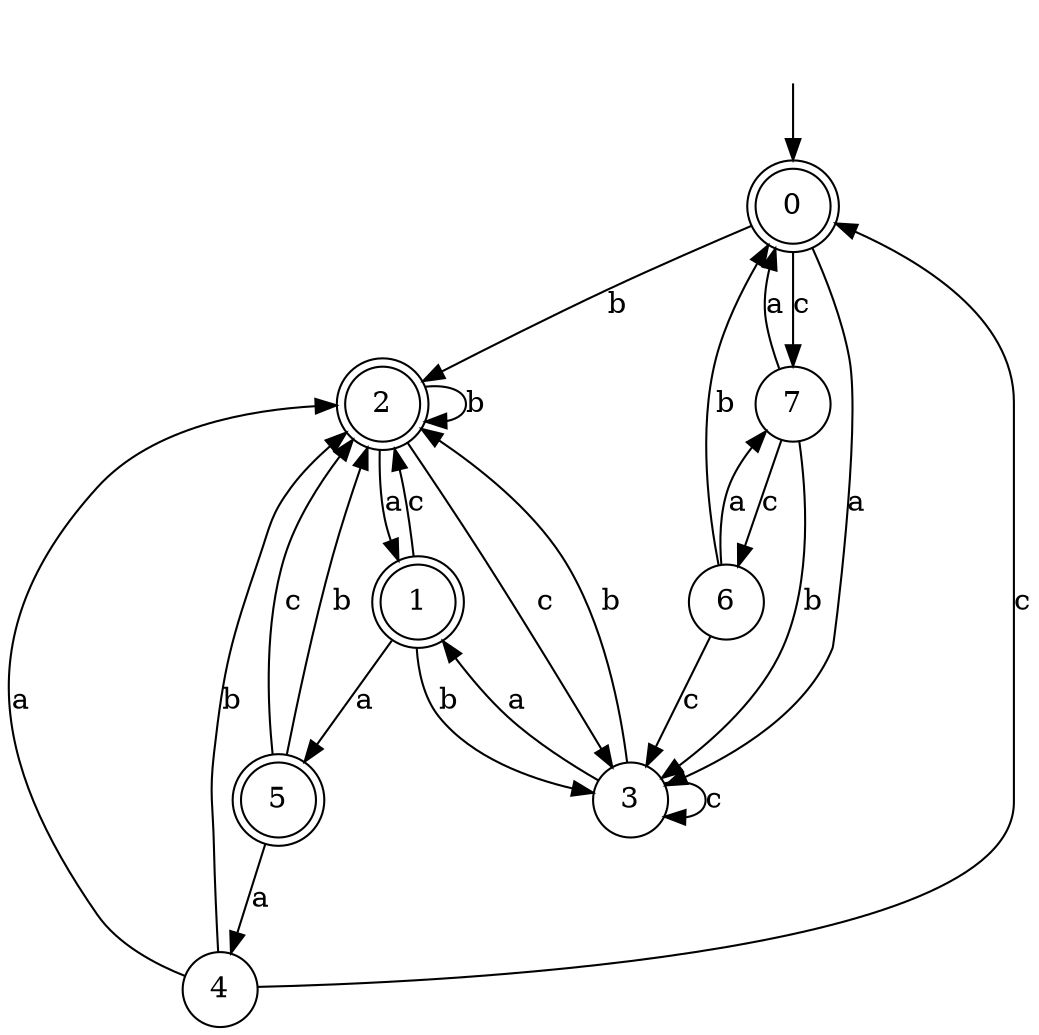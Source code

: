 digraph g {
__start [label=""shape=none]
	0[shape="doublecircle" label="0"]
	1[shape="doublecircle" label="1"]
	2[shape="doublecircle" label="2"]
	3[shape="circle" label="3"]
	4[shape="circle" label="4"]
	5[shape="doublecircle" label="5"]
	6[shape="circle" label="6"]
	7[shape="circle" label="7"]

__start -> 0
	0 -> 3 [label="a"]
	0 -> 2 [label="b"]
	0 -> 7 [label="c"]
	1 -> 5 [label="a"]
	1 -> 3 [label="b"]
	1 -> 2 [label="c"]
	2 -> 1 [label="a"]
	2 -> 2 [label="b"]
	2 -> 3 [label="c"]
	3 -> 1 [label="a"]
	3 -> 2 [label="b"]
	3 -> 3 [label="c"]
	4 -> 2 [label="a"]
	4 -> 2 [label="b"]
	4 -> 0 [label="c"]
	5 -> 4 [label="a"]
	5 -> 2 [label="b"]
	5 -> 2 [label="c"]
	6 -> 7 [label="a"]
	6 -> 0 [label="b"]
	6 -> 3 [label="c"]
	7 -> 0 [label="a"]
	7 -> 3 [label="b"]
	7 -> 6 [label="c"]
}
